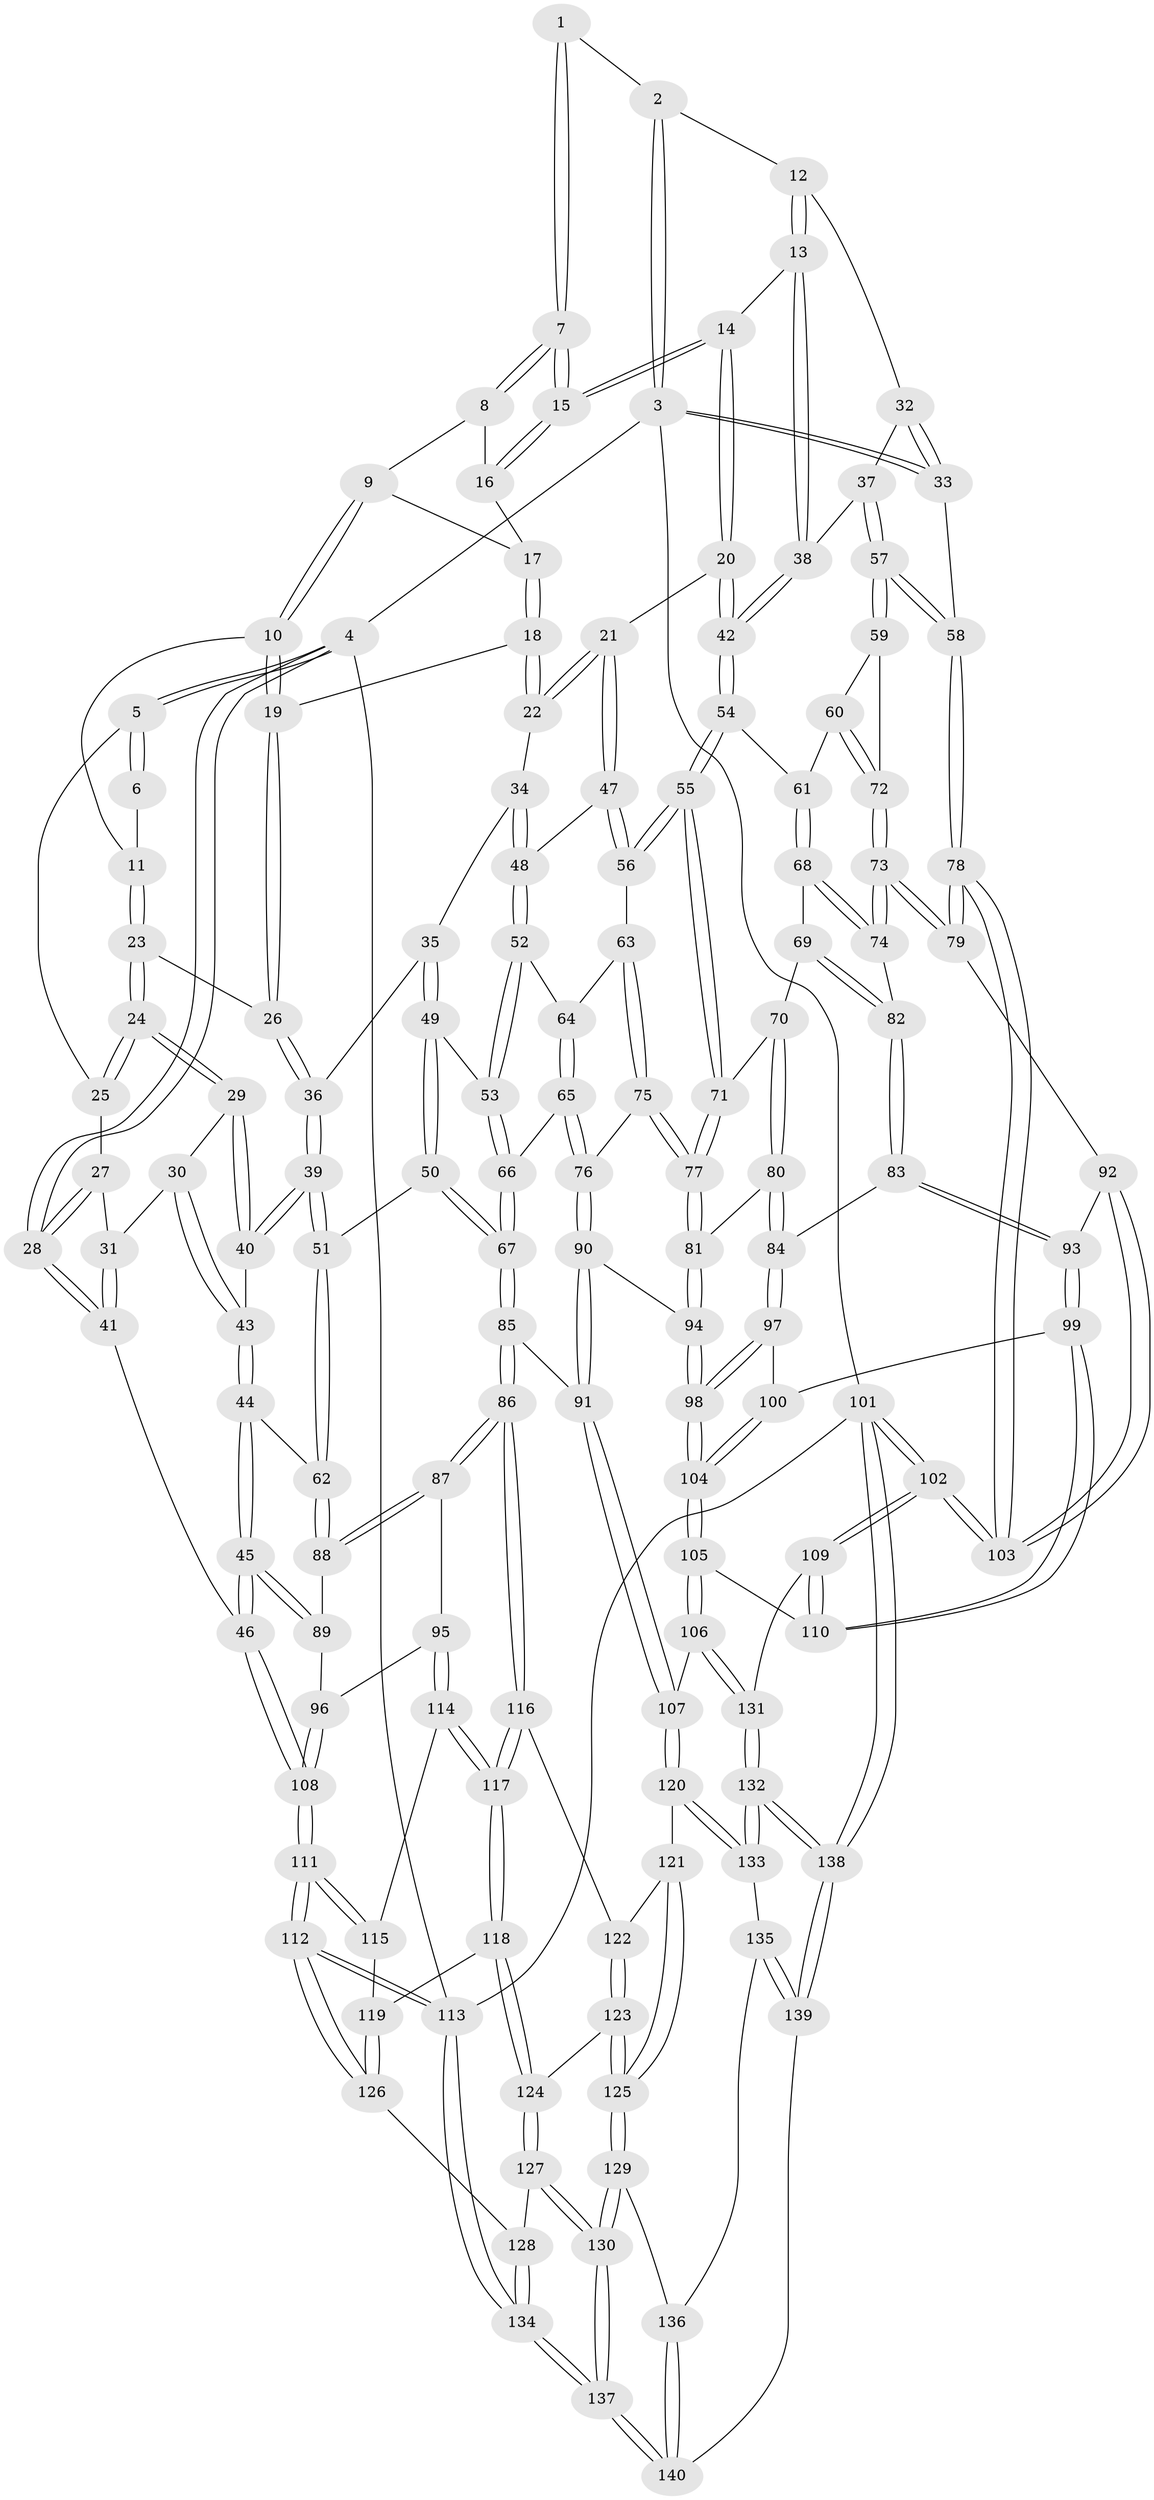 // Generated by graph-tools (version 1.1) at 2025/11/02/27/25 16:11:51]
// undirected, 140 vertices, 347 edges
graph export_dot {
graph [start="1"]
  node [color=gray90,style=filled];
  1 [pos="+0.7103561742576732+0"];
  2 [pos="+0.7481771218211085+0"];
  3 [pos="+1+0"];
  4 [pos="+0+0"];
  5 [pos="+0+0"];
  6 [pos="+0.351566207251786+0"];
  7 [pos="+0.690729049841967+0"];
  8 [pos="+0.5160806124223828+0.03578540035600019"];
  9 [pos="+0.5067094366721083+0.04040634603983913"];
  10 [pos="+0.4277472339349056+0.04447884458749958"];
  11 [pos="+0.3550767937470679+0"];
  12 [pos="+0.8761888394323524+0.11424160393557256"];
  13 [pos="+0.7856720317086969+0.1444532850830783"];
  14 [pos="+0.6823490842290076+0.15365763982531297"];
  15 [pos="+0.6782691480458357+0.0999397916867402"];
  16 [pos="+0.5572222089274708+0.06571998266043257"];
  17 [pos="+0.5254298392839671+0.07910673925614838"];
  18 [pos="+0.5272227659844583+0.14844726092537086"];
  19 [pos="+0.46607974022597415+0.130076072309511"];
  20 [pos="+0.6623861689269135+0.19256666671785186"];
  21 [pos="+0.6456189656258564+0.2106322931171164"];
  22 [pos="+0.6317179501492274+0.2103840312887251"];
  23 [pos="+0.26518697759350673+0.1271226786679684"];
  24 [pos="+0.23695971997394794+0.1463155121075394"];
  25 [pos="+0.13225204641517696+0.061572125162291116"];
  26 [pos="+0.41040212332569953+0.19167994587128445"];
  27 [pos="+0.046716984503336154+0.15036122273505012"];
  28 [pos="+0+0"];
  29 [pos="+0.20940893082552975+0.23644218894296593"];
  30 [pos="+0.08938085633212318+0.23331893476635054"];
  31 [pos="+0.050602742625596234+0.22200227890807084"];
  32 [pos="+0.9198611855645894+0.1247703520480473"];
  33 [pos="+1+0"];
  34 [pos="+0.4691473076385414+0.282799942507672"];
  35 [pos="+0.45452038445049925+0.28366385701854463"];
  36 [pos="+0.4322681321235565+0.27173894022270806"];
  37 [pos="+0.9248600422231729+0.2954527955997025"];
  38 [pos="+0.9121915764199231+0.29983449540021256"];
  39 [pos="+0.24689906418778432+0.32361732739928833"];
  40 [pos="+0.22366528544753617+0.277283265531198"];
  41 [pos="+0+0.3067334158858674"];
  42 [pos="+0.8947470855807109+0.30959142998285194"];
  43 [pos="+0.05430203623052549+0.3568329293074845"];
  44 [pos="+0.0122374490271173+0.4110638101253064"];
  45 [pos="+0+0.46771504306425343"];
  46 [pos="+0+0.46827560776369465"];
  47 [pos="+0.6601252735812088+0.31513844928143886"];
  48 [pos="+0.523138333671323+0.37407447224831025"];
  49 [pos="+0.42704725991755654+0.4088226080968492"];
  50 [pos="+0.30888882325501354+0.45086367575627373"];
  51 [pos="+0.2486422888562792+0.4251242929066775"];
  52 [pos="+0.5169808983195926+0.3987707236096552"];
  53 [pos="+0.46300221349803816+0.4245524595762336"];
  54 [pos="+0.8701993892755905+0.3420978195998591"];
  55 [pos="+0.698496300160616+0.382725214020027"];
  56 [pos="+0.6809545714589413+0.3704990280063645"];
  57 [pos="+1+0.36515625534448304"];
  58 [pos="+1+0.36796240742202824"];
  59 [pos="+0.990535325969553+0.44067630058145923"];
  60 [pos="+0.8735172653592764+0.42997868049091215"];
  61 [pos="+0.8705424888736524+0.4278786457198889"];
  62 [pos="+0.24238281820727486+0.43034415771364115"];
  63 [pos="+0.6699248460718192+0.38072054553232665"];
  64 [pos="+0.5635702984294837+0.43333443461235926"];
  65 [pos="+0.5387191264715404+0.5232446660988844"];
  66 [pos="+0.5034962372773469+0.5192146234218935"];
  67 [pos="+0.39803094661079114+0.575830380623128"];
  68 [pos="+0.8620497830929708+0.4356502285671753"];
  69 [pos="+0.7583310750716353+0.4767233966952084"];
  70 [pos="+0.7377130272102568+0.4638911470620222"];
  71 [pos="+0.7375095988147192+0.4637058189257357"];
  72 [pos="+0.9198987724442076+0.4977222808946979"];
  73 [pos="+0.9105883016007122+0.5708375073975743"];
  74 [pos="+0.8541119358796103+0.5450045372256035"];
  75 [pos="+0.5976504657205303+0.5374257555839578"];
  76 [pos="+0.5577405493261038+0.536831229634763"];
  77 [pos="+0.6294836405106787+0.5530826592248055"];
  78 [pos="+1+0.511201125913115"];
  79 [pos="+0.9132776285036615+0.5744735595959798"];
  80 [pos="+0.6990690330197115+0.581483395556023"];
  81 [pos="+0.6504055793018199+0.5832352867694636"];
  82 [pos="+0.7940938579080784+0.5391386810998119"];
  83 [pos="+0.7689795832018614+0.5910487226526246"];
  84 [pos="+0.7545324659808329+0.602517532806458"];
  85 [pos="+0.39186951326281805+0.6529664909602966"];
  86 [pos="+0.38700837957425+0.6587027469218181"];
  87 [pos="+0.1911557116442669+0.5726523019638464"];
  88 [pos="+0.2034781956236526+0.509346806121184"];
  89 [pos="+0.12749028264692694+0.5114037427232896"];
  90 [pos="+0.5428532433851925+0.640971040589749"];
  91 [pos="+0.515899503610001+0.6723566405587528"];
  92 [pos="+0.9044791110250616+0.6322609183348811"];
  93 [pos="+0.8759665443733162+0.6637824498941922"];
  94 [pos="+0.6435524036147993+0.6451481057709562"];
  95 [pos="+0.14885941130250221+0.6455542852360893"];
  96 [pos="+0+0.6019538559416582"];
  97 [pos="+0.7468170885109665+0.6414021291948713"];
  98 [pos="+0.6790550253937584+0.7166893120553315"];
  99 [pos="+0.8581412715127537+0.7047391772659967"];
  100 [pos="+0.8084011472548697+0.6793163960028183"];
  101 [pos="+1+1"];
  102 [pos="+1+0.9372584363564719"];
  103 [pos="+1+0.8475240945646977"];
  104 [pos="+0.6789961160909568+0.717569106563738"];
  105 [pos="+0.6712131854704111+0.7964345162893902"];
  106 [pos="+0.6680436012373882+0.8001741760587435"];
  107 [pos="+0.5920465643421751+0.8065739121399025"];
  108 [pos="+0+0.561357419321035"];
  109 [pos="+0.9555277476508135+0.8571544588971868"];
  110 [pos="+0.8540046338269884+0.7611729603469631"];
  111 [pos="+0+0.7569682362076413"];
  112 [pos="+0+0.8106797010798351"];
  113 [pos="+0+1"];
  114 [pos="+0.15134747627338663+0.6539098394329966"];
  115 [pos="+0.08868593915104213+0.726331216357418"];
  116 [pos="+0.37737135320417114+0.6798210786749822"];
  117 [pos="+0.20888065150096874+0.7258844520652592"];
  118 [pos="+0.20619656371569153+0.8004364831746712"];
  119 [pos="+0.07326819846951918+0.8208564205556487"];
  120 [pos="+0.5298520831163347+0.8491321572088217"];
  121 [pos="+0.4122645479571173+0.7821671164478965"];
  122 [pos="+0.3858644860158331+0.7300500520579065"];
  123 [pos="+0.2719008418286251+0.8329065688962624"];
  124 [pos="+0.2098989386892242+0.8071246725327916"];
  125 [pos="+0.33179199647301855+0.8953163886216278"];
  126 [pos="+0.04342933664392773+0.8414985647595068"];
  127 [pos="+0.1795552615778193+0.9117811981788246"];
  128 [pos="+0.0929193123465713+0.9104667910772958"];
  129 [pos="+0.3325612632088037+0.8987653167601116"];
  130 [pos="+0.19731337343338684+0.9468967849647952"];
  131 [pos="+0.746081231174527+0.9821609312056918"];
  132 [pos="+0.7028120410067619+1"];
  133 [pos="+0.5203267709042377+0.8753629920382774"];
  134 [pos="+0+1"];
  135 [pos="+0.48538031668715115+0.9078382193660095"];
  136 [pos="+0.34153334822079395+0.9127528004169463"];
  137 [pos="+0.20931597197394017+1"];
  138 [pos="+0.7020321979449666+1"];
  139 [pos="+0.4050999464905437+1"];
  140 [pos="+0.32863986672657036+1"];
  1 -- 2;
  1 -- 7;
  1 -- 7;
  2 -- 3;
  2 -- 3;
  2 -- 12;
  3 -- 4;
  3 -- 33;
  3 -- 33;
  3 -- 101;
  4 -- 5;
  4 -- 5;
  4 -- 28;
  4 -- 28;
  4 -- 113;
  5 -- 6;
  5 -- 6;
  5 -- 25;
  6 -- 11;
  7 -- 8;
  7 -- 8;
  7 -- 15;
  7 -- 15;
  8 -- 9;
  8 -- 16;
  9 -- 10;
  9 -- 10;
  9 -- 17;
  10 -- 11;
  10 -- 19;
  10 -- 19;
  11 -- 23;
  11 -- 23;
  12 -- 13;
  12 -- 13;
  12 -- 32;
  13 -- 14;
  13 -- 38;
  13 -- 38;
  14 -- 15;
  14 -- 15;
  14 -- 20;
  14 -- 20;
  15 -- 16;
  15 -- 16;
  16 -- 17;
  17 -- 18;
  17 -- 18;
  18 -- 19;
  18 -- 22;
  18 -- 22;
  19 -- 26;
  19 -- 26;
  20 -- 21;
  20 -- 42;
  20 -- 42;
  21 -- 22;
  21 -- 22;
  21 -- 47;
  21 -- 47;
  22 -- 34;
  23 -- 24;
  23 -- 24;
  23 -- 26;
  24 -- 25;
  24 -- 25;
  24 -- 29;
  24 -- 29;
  25 -- 27;
  26 -- 36;
  26 -- 36;
  27 -- 28;
  27 -- 28;
  27 -- 31;
  28 -- 41;
  28 -- 41;
  29 -- 30;
  29 -- 40;
  29 -- 40;
  30 -- 31;
  30 -- 43;
  30 -- 43;
  31 -- 41;
  31 -- 41;
  32 -- 33;
  32 -- 33;
  32 -- 37;
  33 -- 58;
  34 -- 35;
  34 -- 48;
  34 -- 48;
  35 -- 36;
  35 -- 49;
  35 -- 49;
  36 -- 39;
  36 -- 39;
  37 -- 38;
  37 -- 57;
  37 -- 57;
  38 -- 42;
  38 -- 42;
  39 -- 40;
  39 -- 40;
  39 -- 51;
  39 -- 51;
  40 -- 43;
  41 -- 46;
  42 -- 54;
  42 -- 54;
  43 -- 44;
  43 -- 44;
  44 -- 45;
  44 -- 45;
  44 -- 62;
  45 -- 46;
  45 -- 46;
  45 -- 89;
  45 -- 89;
  46 -- 108;
  46 -- 108;
  47 -- 48;
  47 -- 56;
  47 -- 56;
  48 -- 52;
  48 -- 52;
  49 -- 50;
  49 -- 50;
  49 -- 53;
  50 -- 51;
  50 -- 67;
  50 -- 67;
  51 -- 62;
  51 -- 62;
  52 -- 53;
  52 -- 53;
  52 -- 64;
  53 -- 66;
  53 -- 66;
  54 -- 55;
  54 -- 55;
  54 -- 61;
  55 -- 56;
  55 -- 56;
  55 -- 71;
  55 -- 71;
  56 -- 63;
  57 -- 58;
  57 -- 58;
  57 -- 59;
  57 -- 59;
  58 -- 78;
  58 -- 78;
  59 -- 60;
  59 -- 72;
  60 -- 61;
  60 -- 72;
  60 -- 72;
  61 -- 68;
  61 -- 68;
  62 -- 88;
  62 -- 88;
  63 -- 64;
  63 -- 75;
  63 -- 75;
  64 -- 65;
  64 -- 65;
  65 -- 66;
  65 -- 76;
  65 -- 76;
  66 -- 67;
  66 -- 67;
  67 -- 85;
  67 -- 85;
  68 -- 69;
  68 -- 74;
  68 -- 74;
  69 -- 70;
  69 -- 82;
  69 -- 82;
  70 -- 71;
  70 -- 80;
  70 -- 80;
  71 -- 77;
  71 -- 77;
  72 -- 73;
  72 -- 73;
  73 -- 74;
  73 -- 74;
  73 -- 79;
  73 -- 79;
  74 -- 82;
  75 -- 76;
  75 -- 77;
  75 -- 77;
  76 -- 90;
  76 -- 90;
  77 -- 81;
  77 -- 81;
  78 -- 79;
  78 -- 79;
  78 -- 103;
  78 -- 103;
  79 -- 92;
  80 -- 81;
  80 -- 84;
  80 -- 84;
  81 -- 94;
  81 -- 94;
  82 -- 83;
  82 -- 83;
  83 -- 84;
  83 -- 93;
  83 -- 93;
  84 -- 97;
  84 -- 97;
  85 -- 86;
  85 -- 86;
  85 -- 91;
  86 -- 87;
  86 -- 87;
  86 -- 116;
  86 -- 116;
  87 -- 88;
  87 -- 88;
  87 -- 95;
  88 -- 89;
  89 -- 96;
  90 -- 91;
  90 -- 91;
  90 -- 94;
  91 -- 107;
  91 -- 107;
  92 -- 93;
  92 -- 103;
  92 -- 103;
  93 -- 99;
  93 -- 99;
  94 -- 98;
  94 -- 98;
  95 -- 96;
  95 -- 114;
  95 -- 114;
  96 -- 108;
  96 -- 108;
  97 -- 98;
  97 -- 98;
  97 -- 100;
  98 -- 104;
  98 -- 104;
  99 -- 100;
  99 -- 110;
  99 -- 110;
  100 -- 104;
  100 -- 104;
  101 -- 102;
  101 -- 102;
  101 -- 138;
  101 -- 138;
  101 -- 113;
  102 -- 103;
  102 -- 103;
  102 -- 109;
  102 -- 109;
  104 -- 105;
  104 -- 105;
  105 -- 106;
  105 -- 106;
  105 -- 110;
  106 -- 107;
  106 -- 131;
  106 -- 131;
  107 -- 120;
  107 -- 120;
  108 -- 111;
  108 -- 111;
  109 -- 110;
  109 -- 110;
  109 -- 131;
  111 -- 112;
  111 -- 112;
  111 -- 115;
  111 -- 115;
  112 -- 113;
  112 -- 113;
  112 -- 126;
  112 -- 126;
  113 -- 134;
  113 -- 134;
  114 -- 115;
  114 -- 117;
  114 -- 117;
  115 -- 119;
  116 -- 117;
  116 -- 117;
  116 -- 122;
  117 -- 118;
  117 -- 118;
  118 -- 119;
  118 -- 124;
  118 -- 124;
  119 -- 126;
  119 -- 126;
  120 -- 121;
  120 -- 133;
  120 -- 133;
  121 -- 122;
  121 -- 125;
  121 -- 125;
  122 -- 123;
  122 -- 123;
  123 -- 124;
  123 -- 125;
  123 -- 125;
  124 -- 127;
  124 -- 127;
  125 -- 129;
  125 -- 129;
  126 -- 128;
  127 -- 128;
  127 -- 130;
  127 -- 130;
  128 -- 134;
  128 -- 134;
  129 -- 130;
  129 -- 130;
  129 -- 136;
  130 -- 137;
  130 -- 137;
  131 -- 132;
  131 -- 132;
  132 -- 133;
  132 -- 133;
  132 -- 138;
  132 -- 138;
  133 -- 135;
  134 -- 137;
  134 -- 137;
  135 -- 136;
  135 -- 139;
  135 -- 139;
  136 -- 140;
  136 -- 140;
  137 -- 140;
  137 -- 140;
  138 -- 139;
  138 -- 139;
  139 -- 140;
}
